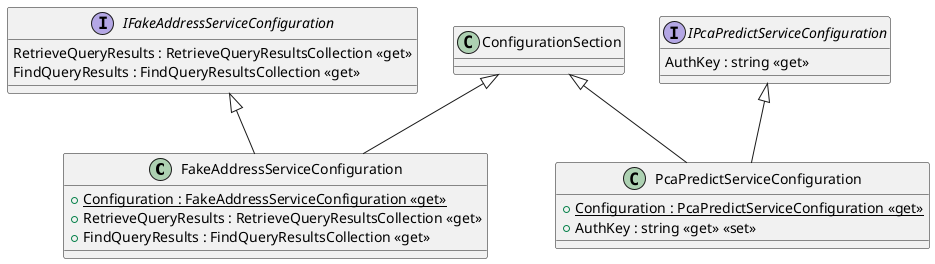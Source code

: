 @startuml

class FakeAddressServiceConfiguration {
    + {static} Configuration : FakeAddressServiceConfiguration <<get>>
    + RetrieveQueryResults : RetrieveQueryResultsCollection <<get>>
    + FindQueryResults : FindQueryResultsCollection <<get>>
}

ConfigurationSection <|-- FakeAddressServiceConfiguration
IFakeAddressServiceConfiguration <|-- FakeAddressServiceConfiguration

interface IFakeAddressServiceConfiguration {
    RetrieveQueryResults : RetrieveQueryResultsCollection <<get>>
    FindQueryResults : FindQueryResultsCollection <<get>>
}

interface IPcaPredictServiceConfiguration {
    AuthKey : string <<get>>
}

class PcaPredictServiceConfiguration {
    + {static} Configuration : PcaPredictServiceConfiguration <<get>>
    + AuthKey : string <<get>> <<set>>
}
ConfigurationSection <|-- PcaPredictServiceConfiguration
IPcaPredictServiceConfiguration <|-- PcaPredictServiceConfiguration

@enduml
